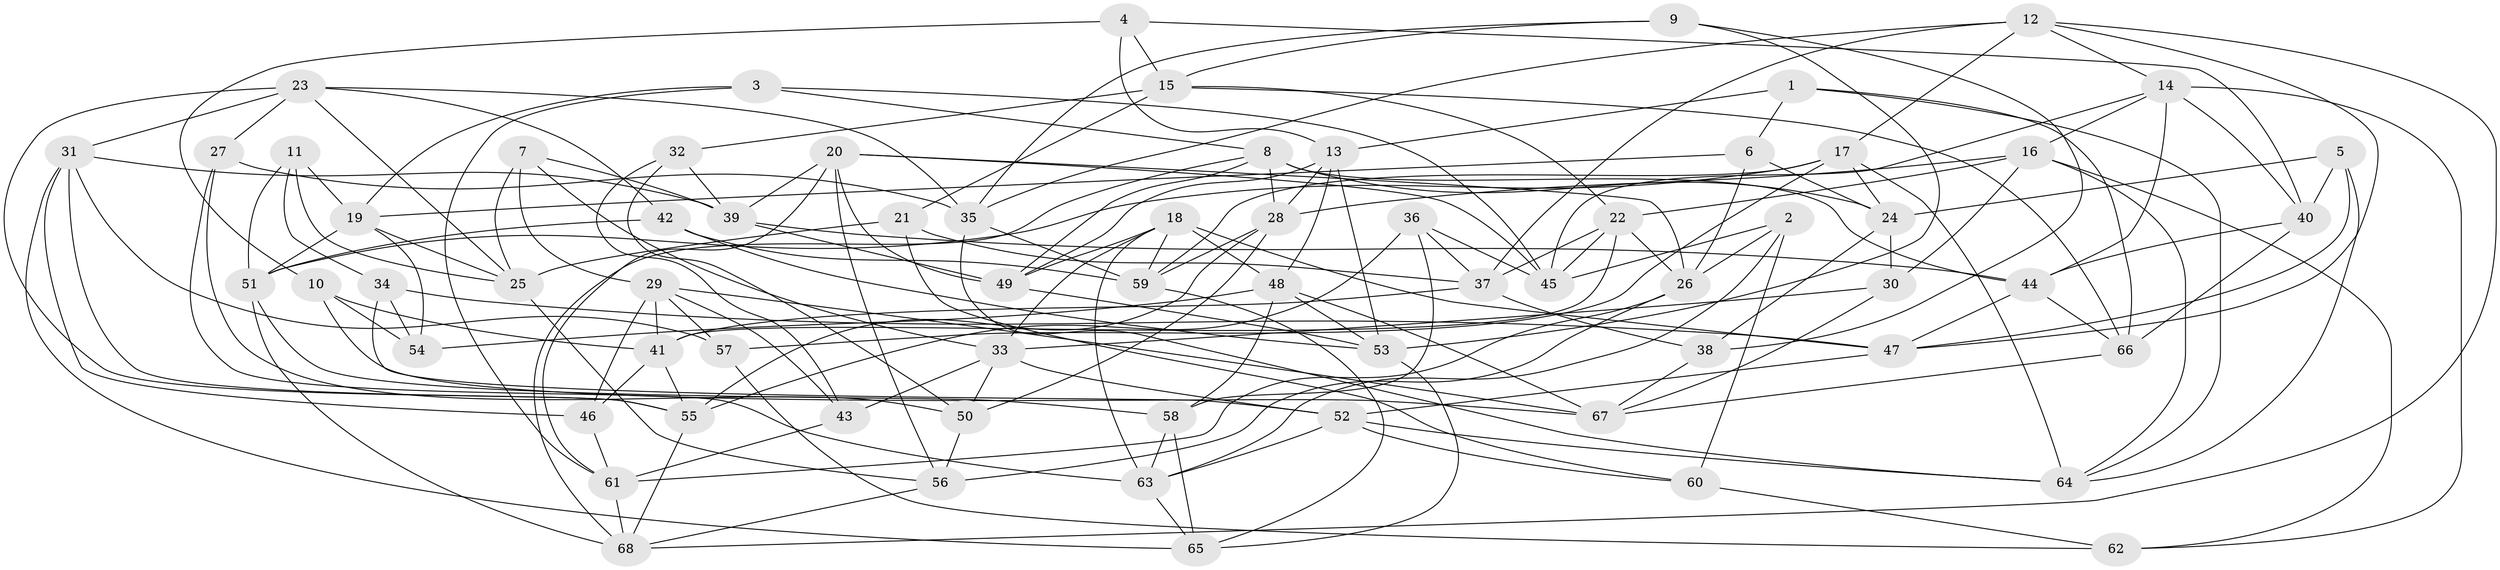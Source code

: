 // original degree distribution, {4: 1.0}
// Generated by graph-tools (version 1.1) at 2025/38/03/04/25 23:38:05]
// undirected, 68 vertices, 177 edges
graph export_dot {
  node [color=gray90,style=filled];
  1;
  2;
  3;
  4;
  5;
  6;
  7;
  8;
  9;
  10;
  11;
  12;
  13;
  14;
  15;
  16;
  17;
  18;
  19;
  20;
  21;
  22;
  23;
  24;
  25;
  26;
  27;
  28;
  29;
  30;
  31;
  32;
  33;
  34;
  35;
  36;
  37;
  38;
  39;
  40;
  41;
  42;
  43;
  44;
  45;
  46;
  47;
  48;
  49;
  50;
  51;
  52;
  53;
  54;
  55;
  56;
  57;
  58;
  59;
  60;
  61;
  62;
  63;
  64;
  65;
  66;
  67;
  68;
  1 -- 6 [weight=1.0];
  1 -- 13 [weight=1.0];
  1 -- 64 [weight=1.0];
  1 -- 66 [weight=1.0];
  2 -- 26 [weight=1.0];
  2 -- 45 [weight=1.0];
  2 -- 60 [weight=1.0];
  2 -- 63 [weight=1.0];
  3 -- 8 [weight=1.0];
  3 -- 19 [weight=1.0];
  3 -- 45 [weight=1.0];
  3 -- 61 [weight=1.0];
  4 -- 10 [weight=1.0];
  4 -- 13 [weight=1.0];
  4 -- 15 [weight=1.0];
  4 -- 40 [weight=1.0];
  5 -- 24 [weight=1.0];
  5 -- 40 [weight=1.0];
  5 -- 47 [weight=1.0];
  5 -- 64 [weight=1.0];
  6 -- 19 [weight=1.0];
  6 -- 24 [weight=1.0];
  6 -- 26 [weight=1.0];
  7 -- 25 [weight=1.0];
  7 -- 29 [weight=1.0];
  7 -- 33 [weight=1.0];
  7 -- 39 [weight=1.0];
  8 -- 24 [weight=1.0];
  8 -- 28 [weight=1.0];
  8 -- 44 [weight=1.0];
  8 -- 49 [weight=1.0];
  8 -- 68 [weight=1.0];
  9 -- 15 [weight=1.0];
  9 -- 35 [weight=1.0];
  9 -- 38 [weight=1.0];
  9 -- 53 [weight=1.0];
  10 -- 41 [weight=1.0];
  10 -- 54 [weight=1.0];
  10 -- 67 [weight=1.0];
  11 -- 19 [weight=1.0];
  11 -- 25 [weight=1.0];
  11 -- 34 [weight=1.0];
  11 -- 51 [weight=1.0];
  12 -- 14 [weight=1.0];
  12 -- 17 [weight=1.0];
  12 -- 35 [weight=1.0];
  12 -- 37 [weight=1.0];
  12 -- 47 [weight=1.0];
  12 -- 68 [weight=1.0];
  13 -- 28 [weight=1.0];
  13 -- 48 [weight=1.0];
  13 -- 49 [weight=1.0];
  13 -- 53 [weight=1.0];
  14 -- 16 [weight=1.0];
  14 -- 40 [weight=1.0];
  14 -- 44 [weight=1.0];
  14 -- 45 [weight=1.0];
  14 -- 62 [weight=1.0];
  15 -- 21 [weight=1.0];
  15 -- 22 [weight=1.0];
  15 -- 32 [weight=1.0];
  15 -- 66 [weight=1.0];
  16 -- 22 [weight=1.0];
  16 -- 28 [weight=1.0];
  16 -- 30 [weight=1.0];
  16 -- 62 [weight=1.0];
  16 -- 64 [weight=1.0];
  17 -- 24 [weight=1.0];
  17 -- 51 [weight=1.0];
  17 -- 57 [weight=1.0];
  17 -- 59 [weight=1.0];
  17 -- 64 [weight=1.0];
  18 -- 33 [weight=1.0];
  18 -- 47 [weight=1.0];
  18 -- 48 [weight=1.0];
  18 -- 49 [weight=1.0];
  18 -- 59 [weight=1.0];
  18 -- 63 [weight=1.0];
  19 -- 25 [weight=1.0];
  19 -- 51 [weight=1.0];
  19 -- 54 [weight=1.0];
  20 -- 26 [weight=1.0];
  20 -- 39 [weight=1.0];
  20 -- 45 [weight=1.0];
  20 -- 49 [weight=1.0];
  20 -- 56 [weight=1.0];
  20 -- 61 [weight=1.0];
  21 -- 25 [weight=1.0];
  21 -- 37 [weight=1.0];
  21 -- 60 [weight=1.0];
  22 -- 26 [weight=1.0];
  22 -- 37 [weight=1.0];
  22 -- 41 [weight=1.0];
  22 -- 45 [weight=1.0];
  23 -- 25 [weight=1.0];
  23 -- 27 [weight=1.0];
  23 -- 31 [weight=1.0];
  23 -- 35 [weight=1.0];
  23 -- 42 [weight=1.0];
  23 -- 55 [weight=1.0];
  24 -- 30 [weight=1.0];
  24 -- 38 [weight=1.0];
  25 -- 56 [weight=1.0];
  26 -- 56 [weight=1.0];
  26 -- 61 [weight=1.0];
  27 -- 35 [weight=1.0];
  27 -- 50 [weight=1.0];
  27 -- 63 [weight=1.0];
  28 -- 50 [weight=1.0];
  28 -- 55 [weight=1.0];
  28 -- 59 [weight=1.0];
  29 -- 41 [weight=1.0];
  29 -- 43 [weight=1.0];
  29 -- 46 [weight=1.0];
  29 -- 57 [weight=1.0];
  29 -- 67 [weight=1.0];
  30 -- 33 [weight=1.0];
  30 -- 67 [weight=1.0];
  31 -- 39 [weight=1.0];
  31 -- 46 [weight=1.0];
  31 -- 55 [weight=1.0];
  31 -- 57 [weight=1.0];
  31 -- 65 [weight=1.0];
  32 -- 39 [weight=1.0];
  32 -- 43 [weight=1.0];
  32 -- 50 [weight=1.0];
  33 -- 43 [weight=1.0];
  33 -- 50 [weight=1.0];
  33 -- 52 [weight=1.0];
  34 -- 47 [weight=1.0];
  34 -- 52 [weight=1.0];
  34 -- 54 [weight=1.0];
  35 -- 59 [weight=1.0];
  35 -- 64 [weight=1.0];
  36 -- 37 [weight=1.0];
  36 -- 45 [weight=1.0];
  36 -- 55 [weight=1.0];
  36 -- 58 [weight=1.0];
  37 -- 38 [weight=1.0];
  37 -- 41 [weight=1.0];
  38 -- 67 [weight=1.0];
  39 -- 44 [weight=1.0];
  39 -- 49 [weight=1.0];
  40 -- 44 [weight=1.0];
  40 -- 66 [weight=2.0];
  41 -- 46 [weight=1.0];
  41 -- 55 [weight=1.0];
  42 -- 51 [weight=1.0];
  42 -- 53 [weight=1.0];
  42 -- 59 [weight=1.0];
  43 -- 61 [weight=1.0];
  44 -- 47 [weight=1.0];
  44 -- 66 [weight=1.0];
  46 -- 61 [weight=1.0];
  47 -- 52 [weight=1.0];
  48 -- 53 [weight=1.0];
  48 -- 54 [weight=1.0];
  48 -- 58 [weight=1.0];
  48 -- 67 [weight=1.0];
  49 -- 53 [weight=1.0];
  50 -- 56 [weight=2.0];
  51 -- 58 [weight=1.0];
  51 -- 68 [weight=1.0];
  52 -- 60 [weight=1.0];
  52 -- 63 [weight=1.0];
  52 -- 64 [weight=1.0];
  53 -- 65 [weight=1.0];
  55 -- 68 [weight=1.0];
  56 -- 68 [weight=1.0];
  57 -- 62 [weight=1.0];
  58 -- 63 [weight=1.0];
  58 -- 65 [weight=2.0];
  59 -- 65 [weight=1.0];
  60 -- 62 [weight=1.0];
  61 -- 68 [weight=1.0];
  63 -- 65 [weight=1.0];
  66 -- 67 [weight=1.0];
}
